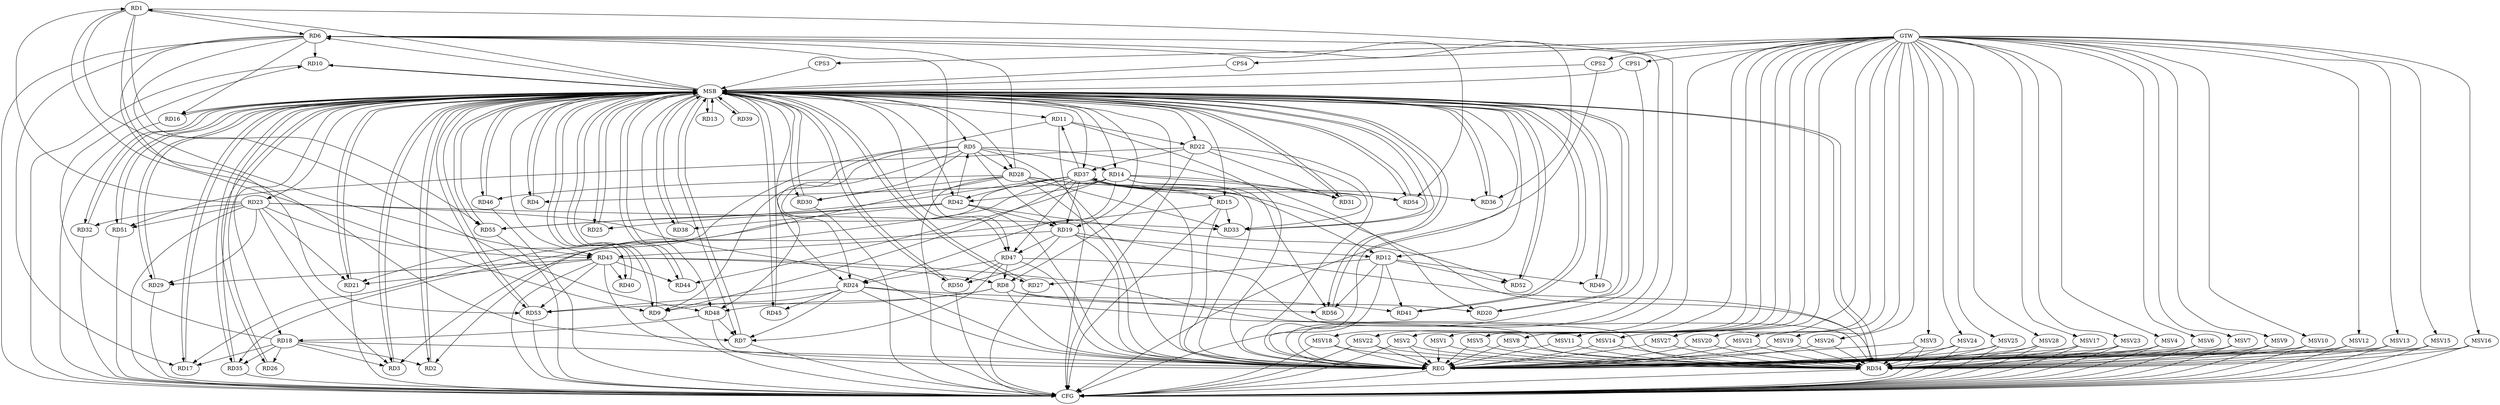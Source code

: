 strict digraph G {
  RD1 [ label="RD1" ];
  RD2 [ label="RD2" ];
  RD3 [ label="RD3" ];
  RD4 [ label="RD4" ];
  RD5 [ label="RD5" ];
  RD6 [ label="RD6" ];
  RD7 [ label="RD7" ];
  RD8 [ label="RD8" ];
  RD9 [ label="RD9" ];
  RD10 [ label="RD10" ];
  RD11 [ label="RD11" ];
  RD12 [ label="RD12" ];
  RD13 [ label="RD13" ];
  RD14 [ label="RD14" ];
  RD15 [ label="RD15" ];
  RD16 [ label="RD16" ];
  RD17 [ label="RD17" ];
  RD18 [ label="RD18" ];
  RD19 [ label="RD19" ];
  RD20 [ label="RD20" ];
  RD21 [ label="RD21" ];
  RD22 [ label="RD22" ];
  RD23 [ label="RD23" ];
  RD24 [ label="RD24" ];
  RD25 [ label="RD25" ];
  RD26 [ label="RD26" ];
  RD27 [ label="RD27" ];
  RD28 [ label="RD28" ];
  RD29 [ label="RD29" ];
  RD30 [ label="RD30" ];
  RD31 [ label="RD31" ];
  RD32 [ label="RD32" ];
  RD33 [ label="RD33" ];
  RD34 [ label="RD34" ];
  RD35 [ label="RD35" ];
  RD36 [ label="RD36" ];
  RD37 [ label="RD37" ];
  RD38 [ label="RD38" ];
  RD39 [ label="RD39" ];
  RD40 [ label="RD40" ];
  RD41 [ label="RD41" ];
  RD42 [ label="RD42" ];
  RD43 [ label="RD43" ];
  RD44 [ label="RD44" ];
  RD45 [ label="RD45" ];
  RD46 [ label="RD46" ];
  RD47 [ label="RD47" ];
  RD48 [ label="RD48" ];
  RD49 [ label="RD49" ];
  RD50 [ label="RD50" ];
  RD51 [ label="RD51" ];
  RD52 [ label="RD52" ];
  RD53 [ label="RD53" ];
  RD54 [ label="RD54" ];
  RD55 [ label="RD55" ];
  RD56 [ label="RD56" ];
  CPS1 [ label="CPS1" ];
  CPS2 [ label="CPS2" ];
  CPS3 [ label="CPS3" ];
  CPS4 [ label="CPS4" ];
  GTW [ label="GTW" ];
  REG [ label="REG" ];
  MSB [ label="MSB" ];
  CFG [ label="CFG" ];
  MSV1 [ label="MSV1" ];
  MSV2 [ label="MSV2" ];
  MSV3 [ label="MSV3" ];
  MSV4 [ label="MSV4" ];
  MSV5 [ label="MSV5" ];
  MSV6 [ label="MSV6" ];
  MSV7 [ label="MSV7" ];
  MSV8 [ label="MSV8" ];
  MSV9 [ label="MSV9" ];
  MSV10 [ label="MSV10" ];
  MSV11 [ label="MSV11" ];
  MSV12 [ label="MSV12" ];
  MSV13 [ label="MSV13" ];
  MSV14 [ label="MSV14" ];
  MSV15 [ label="MSV15" ];
  MSV16 [ label="MSV16" ];
  MSV17 [ label="MSV17" ];
  MSV18 [ label="MSV18" ];
  MSV19 [ label="MSV19" ];
  MSV20 [ label="MSV20" ];
  MSV21 [ label="MSV21" ];
  MSV22 [ label="MSV22" ];
  MSV23 [ label="MSV23" ];
  MSV24 [ label="MSV24" ];
  MSV25 [ label="MSV25" ];
  MSV26 [ label="MSV26" ];
  MSV27 [ label="MSV27" ];
  MSV28 [ label="MSV28" ];
  RD1 -> RD6;
  RD1 -> RD7;
  RD1 -> RD9;
  RD23 -> RD1;
  RD1 -> RD43;
  RD1 -> RD55;
  RD18 -> RD2;
  RD28 -> RD2;
  RD18 -> RD3;
  RD23 -> RD3;
  RD37 -> RD3;
  RD14 -> RD4;
  RD5 -> RD9;
  RD5 -> RD14;
  RD5 -> RD19;
  RD5 -> RD20;
  RD5 -> RD24;
  RD5 -> RD28;
  RD5 -> RD30;
  RD42 -> RD5;
  RD5 -> RD48;
  RD6 -> RD10;
  RD6 -> RD16;
  RD6 -> RD17;
  RD28 -> RD6;
  RD6 -> RD36;
  RD6 -> RD47;
  RD6 -> RD48;
  RD6 -> RD53;
  RD6 -> RD54;
  RD24 -> RD7;
  RD47 -> RD7;
  RD48 -> RD7;
  RD8 -> RD20;
  RD43 -> RD8;
  RD47 -> RD8;
  RD8 -> RD48;
  RD8 -> RD53;
  RD8 -> RD56;
  RD24 -> RD9;
  RD37 -> RD9;
  RD18 -> RD10;
  RD11 -> RD21;
  RD11 -> RD22;
  RD37 -> RD11;
  RD19 -> RD12;
  RD12 -> RD27;
  RD37 -> RD12;
  RD12 -> RD41;
  RD12 -> RD49;
  RD12 -> RD52;
  RD12 -> RD56;
  RD14 -> RD24;
  RD14 -> RD31;
  RD14 -> RD42;
  RD14 -> RD44;
  RD14 -> RD54;
  RD14 -> RD56;
  RD15 -> RD33;
  RD15 -> RD35;
  RD15 -> RD37;
  RD37 -> RD15;
  RD18 -> RD17;
  RD37 -> RD17;
  RD18 -> RD26;
  RD18 -> RD35;
  RD48 -> RD18;
  RD19 -> RD34;
  RD37 -> RD19;
  RD42 -> RD19;
  RD19 -> RD43;
  RD19 -> RD47;
  RD19 -> RD50;
  RD23 -> RD21;
  RD43 -> RD21;
  RD22 -> RD31;
  RD22 -> RD33;
  RD22 -> RD37;
  RD22 -> RD51;
  RD23 -> RD29;
  RD23 -> RD32;
  RD23 -> RD33;
  RD23 -> RD43;
  RD23 -> RD51;
  RD24 -> RD34;
  RD24 -> RD41;
  RD24 -> RD45;
  RD47 -> RD24;
  RD24 -> RD53;
  RD42 -> RD25;
  RD28 -> RD30;
  RD28 -> RD33;
  RD28 -> RD34;
  RD28 -> RD36;
  RD28 -> RD46;
  RD43 -> RD29;
  RD37 -> RD31;
  RD43 -> RD34;
  RD47 -> RD34;
  RD37 -> RD42;
  RD37 -> RD47;
  RD37 -> RD54;
  RD37 -> RD55;
  RD42 -> RD38;
  RD43 -> RD40;
  RD42 -> RD52;
  RD42 -> RD55;
  RD43 -> RD44;
  RD43 -> RD53;
  RD47 -> RD50;
  GTW -> CPS1;
  GTW -> CPS2;
  GTW -> CPS3;
  GTW -> CPS4;
  RD1 -> REG;
  RD5 -> REG;
  RD6 -> REG;
  RD8 -> REG;
  RD11 -> REG;
  RD12 -> REG;
  RD14 -> REG;
  RD15 -> REG;
  RD18 -> REG;
  RD19 -> REG;
  RD22 -> REG;
  RD23 -> REG;
  RD24 -> REG;
  RD28 -> REG;
  RD37 -> REG;
  RD42 -> REG;
  RD43 -> REG;
  RD47 -> REG;
  RD48 -> REG;
  RD2 -> MSB;
  MSB -> RD11;
  MSB -> RD12;
  MSB -> RD32;
  MSB -> RD45;
  MSB -> RD47;
  MSB -> REG;
  RD3 -> MSB;
  MSB -> RD24;
  MSB -> RD33;
  MSB -> RD35;
  MSB -> RD38;
  RD4 -> MSB;
  MSB -> RD10;
  MSB -> RD14;
  MSB -> RD20;
  MSB -> RD23;
  MSB -> RD26;
  MSB -> RD27;
  MSB -> RD42;
  MSB -> RD56;
  RD7 -> MSB;
  MSB -> RD16;
  MSB -> RD28;
  MSB -> RD46;
  MSB -> RD54;
  RD9 -> MSB;
  MSB -> RD3;
  MSB -> RD17;
  MSB -> RD52;
  MSB -> RD53;
  RD10 -> MSB;
  MSB -> RD4;
  MSB -> RD40;
  MSB -> RD50;
  MSB -> RD55;
  RD13 -> MSB;
  MSB -> RD41;
  RD16 -> MSB;
  MSB -> RD21;
  MSB -> RD29;
  RD17 -> MSB;
  MSB -> RD9;
  MSB -> RD13;
  MSB -> RD30;
  MSB -> RD36;
  RD20 -> MSB;
  MSB -> RD2;
  MSB -> RD5;
  RD21 -> MSB;
  MSB -> RD15;
  MSB -> RD18;
  MSB -> RD34;
  RD25 -> MSB;
  MSB -> RD1;
  MSB -> RD19;
  MSB -> RD44;
  RD26 -> MSB;
  MSB -> RD37;
  MSB -> RD49;
  MSB -> RD51;
  RD27 -> MSB;
  MSB -> RD22;
  RD29 -> MSB;
  MSB -> RD43;
  RD30 -> MSB;
  RD31 -> MSB;
  RD32 -> MSB;
  RD33 -> MSB;
  RD34 -> MSB;
  MSB -> RD6;
  MSB -> RD31;
  RD35 -> MSB;
  RD36 -> MSB;
  RD38 -> MSB;
  MSB -> RD8;
  MSB -> RD39;
  RD39 -> MSB;
  MSB -> RD7;
  RD40 -> MSB;
  MSB -> RD25;
  RD41 -> MSB;
  RD44 -> MSB;
  RD45 -> MSB;
  RD46 -> MSB;
  RD49 -> MSB;
  MSB -> RD48;
  RD50 -> MSB;
  RD51 -> MSB;
  RD52 -> MSB;
  RD53 -> MSB;
  RD54 -> MSB;
  RD55 -> MSB;
  RD56 -> MSB;
  CPS1 -> MSB;
  CPS2 -> MSB;
  CPS3 -> MSB;
  CPS4 -> MSB;
  RD27 -> CFG;
  RD46 -> CFG;
  RD35 -> CFG;
  RD43 -> CFG;
  RD15 -> CFG;
  RD50 -> CFG;
  RD23 -> CFG;
  RD22 -> CFG;
  RD55 -> CFG;
  RD16 -> CFG;
  RD10 -> CFG;
  RD32 -> CFG;
  RD51 -> CFG;
  RD28 -> CFG;
  CPS2 -> CFG;
  RD30 -> CFG;
  RD7 -> CFG;
  RD29 -> CFG;
  RD53 -> CFG;
  RD6 -> CFG;
  RD21 -> CFG;
  RD34 -> CFG;
  CPS1 -> CFG;
  RD11 -> CFG;
  RD9 -> CFG;
  REG -> CFG;
  MSV1 -> RD34;
  MSV2 -> RD34;
  MSV3 -> RD34;
  MSV4 -> RD34;
  MSV5 -> RD34;
  MSV6 -> RD34;
  MSV7 -> RD34;
  GTW -> MSV1;
  MSV1 -> REG;
  GTW -> MSV2;
  MSV2 -> REG;
  MSV2 -> CFG;
  GTW -> MSV3;
  MSV3 -> REG;
  MSV3 -> CFG;
  GTW -> MSV4;
  MSV4 -> REG;
  MSV4 -> CFG;
  GTW -> MSV5;
  MSV5 -> REG;
  GTW -> MSV6;
  MSV6 -> REG;
  MSV6 -> CFG;
  GTW -> MSV7;
  MSV7 -> REG;
  MSV7 -> CFG;
  MSV8 -> RD34;
  MSV9 -> RD34;
  GTW -> MSV8;
  MSV8 -> REG;
  GTW -> MSV9;
  MSV9 -> REG;
  MSV9 -> CFG;
  MSV10 -> RD34;
  MSV11 -> RD34;
  GTW -> MSV10;
  MSV10 -> REG;
  MSV10 -> CFG;
  GTW -> MSV11;
  MSV11 -> REG;
  MSV12 -> RD34;
  MSV13 -> RD34;
  GTW -> MSV12;
  MSV12 -> REG;
  MSV12 -> CFG;
  GTW -> MSV13;
  MSV13 -> REG;
  MSV13 -> CFG;
  MSV14 -> RD34;
  MSV15 -> RD34;
  GTW -> MSV14;
  MSV14 -> REG;
  GTW -> MSV15;
  MSV15 -> REG;
  MSV15 -> CFG;
  MSV16 -> RD34;
  GTW -> MSV16;
  MSV16 -> REG;
  MSV16 -> CFG;
  MSV17 -> RD34;
  MSV18 -> RD34;
  MSV19 -> RD34;
  MSV20 -> RD34;
  MSV21 -> RD34;
  GTW -> MSV17;
  MSV17 -> REG;
  MSV17 -> CFG;
  GTW -> MSV18;
  MSV18 -> REG;
  MSV18 -> CFG;
  GTW -> MSV19;
  MSV19 -> REG;
  GTW -> MSV20;
  MSV20 -> REG;
  GTW -> MSV21;
  MSV21 -> REG;
  MSV22 -> RD34;
  MSV23 -> RD34;
  MSV24 -> RD34;
  GTW -> MSV22;
  MSV22 -> REG;
  MSV22 -> CFG;
  GTW -> MSV23;
  MSV23 -> REG;
  MSV23 -> CFG;
  GTW -> MSV24;
  MSV24 -> REG;
  MSV24 -> CFG;
  MSV25 -> RD34;
  MSV26 -> RD34;
  GTW -> MSV25;
  MSV25 -> REG;
  MSV25 -> CFG;
  GTW -> MSV26;
  MSV26 -> REG;
  MSV27 -> RD34;
  GTW -> MSV27;
  MSV27 -> REG;
  MSV28 -> RD34;
  GTW -> MSV28;
  MSV28 -> REG;
  MSV28 -> CFG;
}
